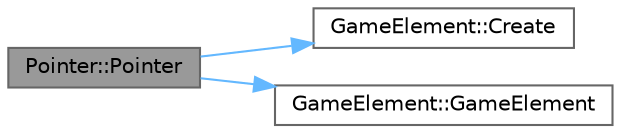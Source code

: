 digraph "Pointer::Pointer"
{
 // LATEX_PDF_SIZE
  bgcolor="transparent";
  edge [fontname=Helvetica,fontsize=10,labelfontname=Helvetica,labelfontsize=10];
  node [fontname=Helvetica,fontsize=10,shape=box,height=0.2,width=0.4];
  rankdir="LR";
  Node1 [id="Node000001",label="Pointer::Pointer",height=0.2,width=0.4,color="gray40", fillcolor="grey60", style="filled", fontcolor="black",tooltip="Constructs a Pointer object with three selection positions."];
  Node1 -> Node2 [id="edge1_Node000001_Node000002",color="steelblue1",style="solid",tooltip=" "];
  Node2 [id="Node000002",label="GameElement::Create",height=0.2,width=0.4,color="grey40", fillcolor="white", style="filled",URL="$class_game_element.html#a40e85d6a5d8e911bec5b7358c1496354",tooltip="Creates the game element with the specified image."];
  Node1 -> Node3 [id="edge2_Node000001_Node000003",color="steelblue1",style="solid",tooltip=" "];
  Node3 [id="Node000003",label="GameElement::GameElement",height=0.2,width=0.4,color="grey40", fillcolor="white", style="filled",URL="$class_game_element.html#aaa745ed353bc4560ae9f4d7f4f544238",tooltip="Constructs a GameElement."];
}
